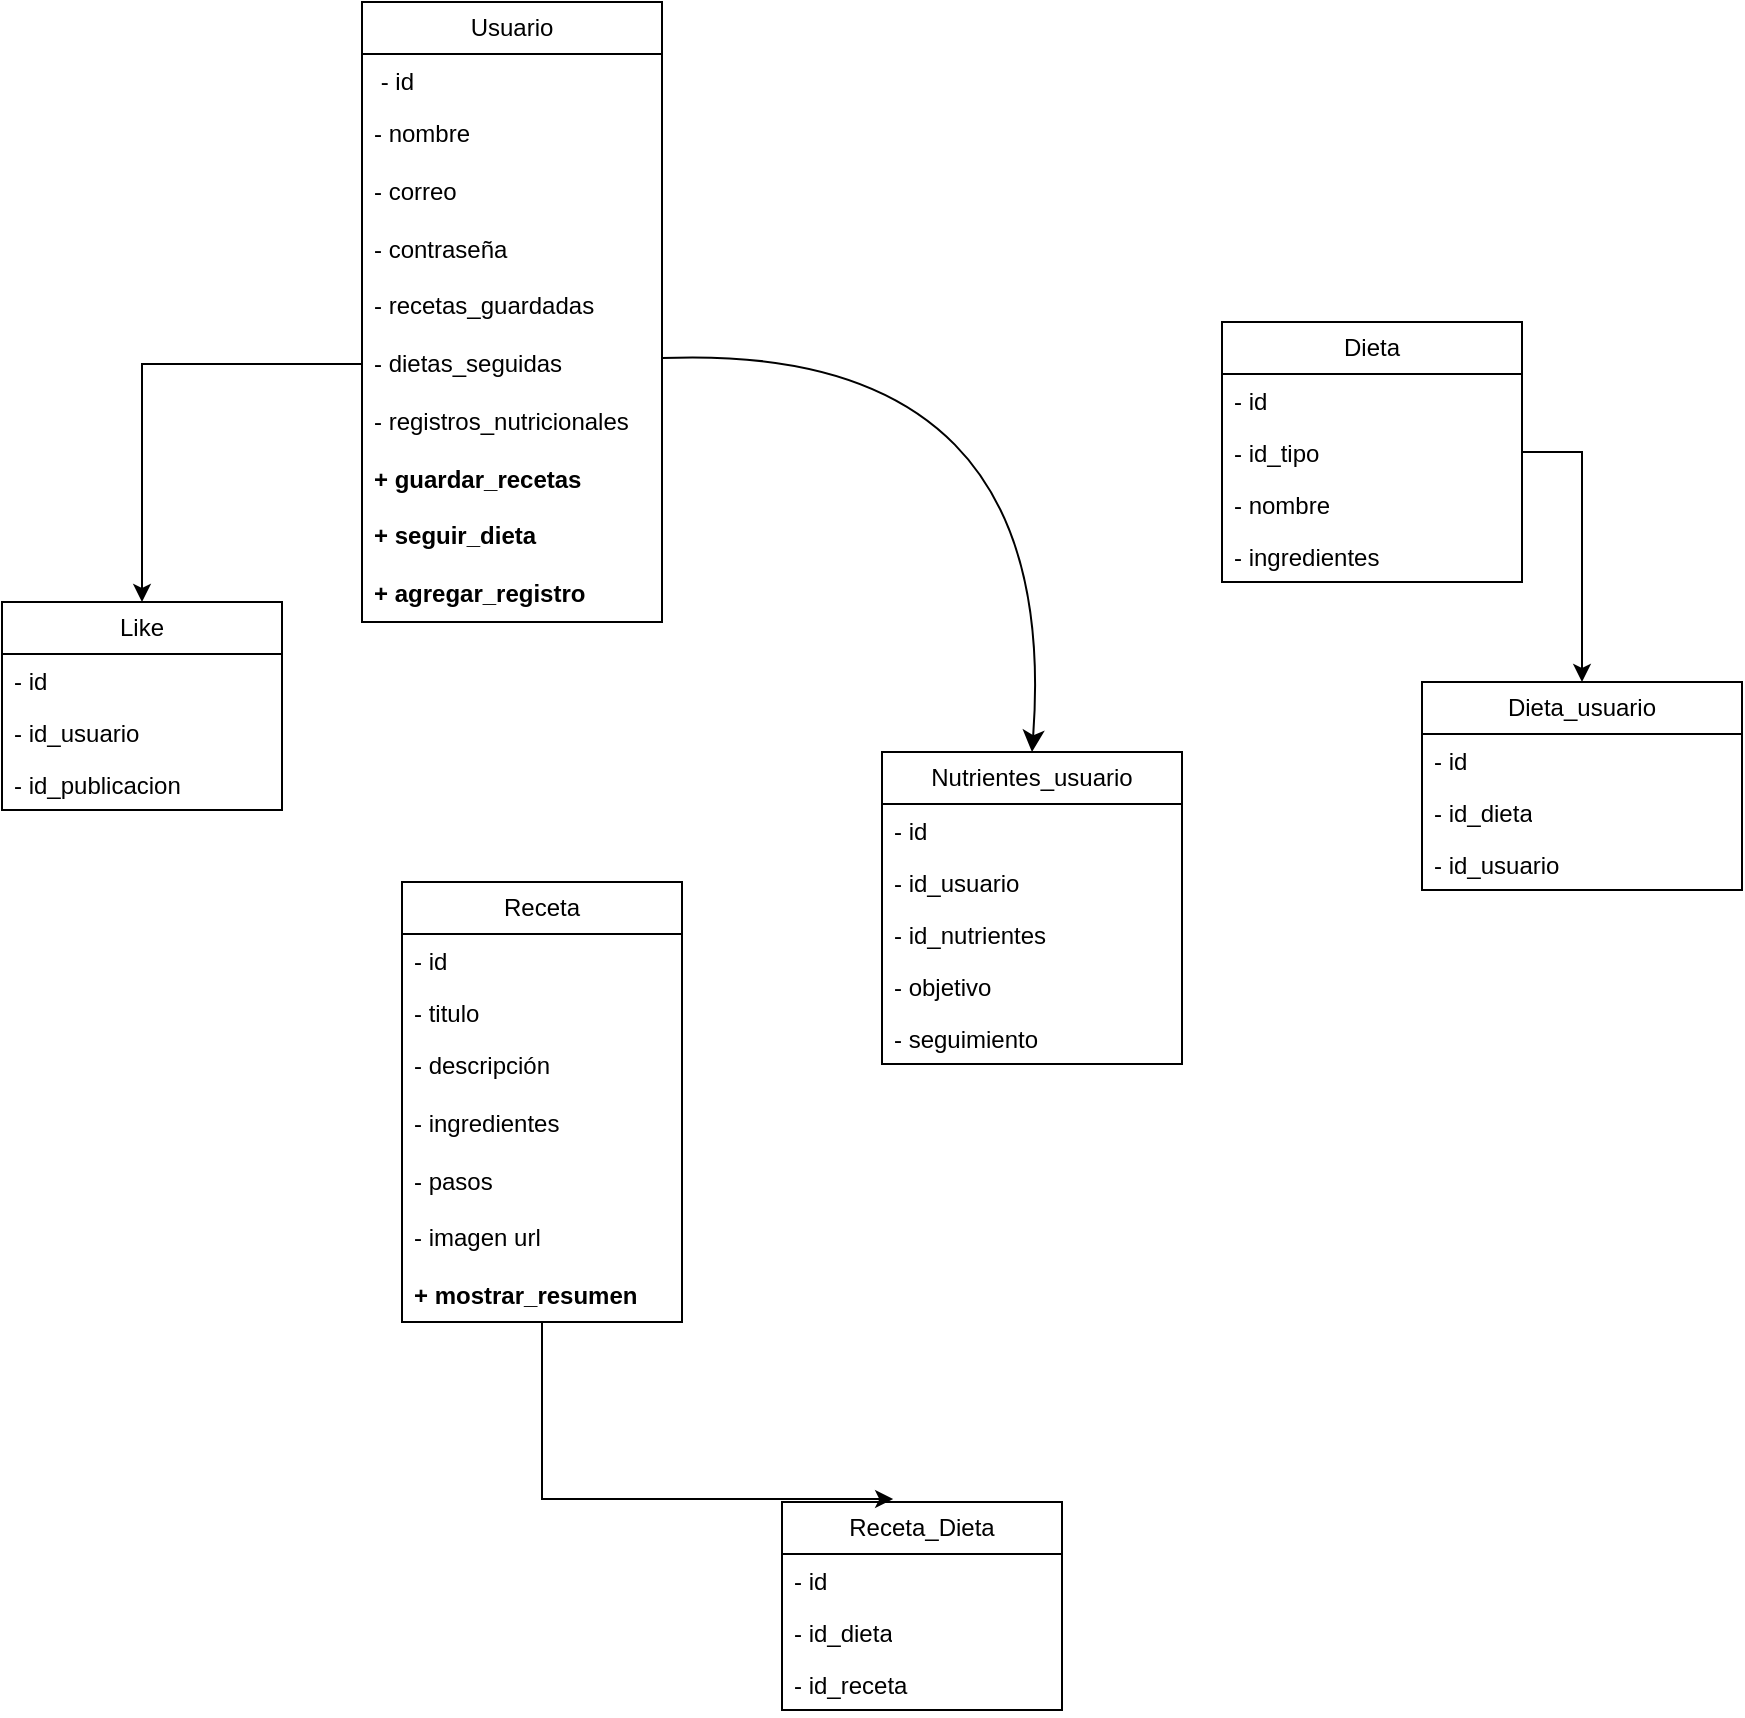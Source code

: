 <mxfile version="26.2.12">
  <diagram name="Página-1" id="uzrLceRWejNAUOOYLVbn">
    <mxGraphModel dx="2318" dy="877" grid="1" gridSize="10" guides="1" tooltips="1" connect="1" arrows="1" fold="1" page="1" pageScale="1" pageWidth="827" pageHeight="1169" math="0" shadow="0">
      <root>
        <mxCell id="0" />
        <mxCell id="1" parent="0" />
        <mxCell id="h6YS5ulp5o6iHtYIazb7-1" value="Usuario" style="swimlane;fontStyle=0;childLayout=stackLayout;horizontal=1;startSize=26;fillColor=none;horizontalStack=0;resizeParent=1;resizeParentMax=0;resizeLast=0;collapsible=1;marginBottom=0;whiteSpace=wrap;html=1;" parent="1" vertex="1">
          <mxGeometry x="50" y="20" width="150" height="310" as="geometry" />
        </mxCell>
        <mxCell id="h6YS5ulp5o6iHtYIazb7-2" value="&amp;nbsp;- id" style="text;strokeColor=none;fillColor=none;align=left;verticalAlign=top;spacingLeft=4;spacingRight=4;overflow=hidden;rotatable=0;points=[[0,0.5],[1,0.5]];portConstraint=eastwest;whiteSpace=wrap;html=1;" parent="h6YS5ulp5o6iHtYIazb7-1" vertex="1">
          <mxGeometry y="26" width="150" height="26" as="geometry" />
        </mxCell>
        <mxCell id="h6YS5ulp5o6iHtYIazb7-4" value="&lt;div&gt;- nombre&lt;/div&gt;&lt;div&gt;&lt;br&gt;&lt;/div&gt;&lt;div&gt;- correo&lt;/div&gt;&lt;div&gt;&lt;br&gt;&lt;/div&gt;&lt;div&gt;- contraseña&lt;/div&gt;&lt;div&gt;&lt;br&gt;&lt;/div&gt;&lt;div&gt;- recetas_guardadas&lt;/div&gt;&lt;div&gt;&lt;br&gt;&lt;/div&gt;&lt;div&gt;- dietas_seguidas&lt;/div&gt;&lt;div&gt;&lt;br&gt;&lt;/div&gt;&lt;div&gt;- registros_nutricionales&lt;/div&gt;&lt;div&gt;&lt;br&gt;&lt;/div&gt;&lt;div&gt;&lt;b&gt;+ guardar_recetas&lt;/b&gt;&lt;/div&gt;&lt;div&gt;&lt;br&gt;&lt;/div&gt;&lt;div&gt;&lt;b&gt;+ seguir_dieta&lt;/b&gt;&lt;/div&gt;&lt;div&gt;&lt;br&gt;&lt;/div&gt;&lt;div&gt;&lt;b&gt;+ agregar_registro&lt;/b&gt;&lt;/div&gt;" style="text;strokeColor=none;fillColor=none;align=left;verticalAlign=top;spacingLeft=4;spacingRight=4;overflow=hidden;rotatable=0;points=[[0,0.5],[1,0.5]];portConstraint=eastwest;whiteSpace=wrap;html=1;" parent="h6YS5ulp5o6iHtYIazb7-1" vertex="1">
          <mxGeometry y="52" width="150" height="258" as="geometry" />
        </mxCell>
        <mxCell id="h6YS5ulp5o6iHtYIazb7-5" value="Receta" style="swimlane;fontStyle=0;childLayout=stackLayout;horizontal=1;startSize=26;fillColor=none;horizontalStack=0;resizeParent=1;resizeParentMax=0;resizeLast=0;collapsible=1;marginBottom=0;whiteSpace=wrap;html=1;" parent="1" vertex="1">
          <mxGeometry x="70" y="460" width="140" height="220" as="geometry" />
        </mxCell>
        <mxCell id="h6YS5ulp5o6iHtYIazb7-6" value="- id" style="text;strokeColor=none;fillColor=none;align=left;verticalAlign=top;spacingLeft=4;spacingRight=4;overflow=hidden;rotatable=0;points=[[0,0.5],[1,0.5]];portConstraint=eastwest;whiteSpace=wrap;html=1;" parent="h6YS5ulp5o6iHtYIazb7-5" vertex="1">
          <mxGeometry y="26" width="140" height="26" as="geometry" />
        </mxCell>
        <mxCell id="h6YS5ulp5o6iHtYIazb7-7" value="- titulo" style="text;strokeColor=none;fillColor=none;align=left;verticalAlign=top;spacingLeft=4;spacingRight=4;overflow=hidden;rotatable=0;points=[[0,0.5],[1,0.5]];portConstraint=eastwest;whiteSpace=wrap;html=1;" parent="h6YS5ulp5o6iHtYIazb7-5" vertex="1">
          <mxGeometry y="52" width="140" height="26" as="geometry" />
        </mxCell>
        <mxCell id="h6YS5ulp5o6iHtYIazb7-8" value="- descripción&lt;div&gt;&lt;br&gt;&lt;/div&gt;&lt;div&gt;- ingredientes&lt;/div&gt;&lt;div&gt;&lt;br&gt;&lt;/div&gt;&lt;div&gt;- pasos&lt;/div&gt;&lt;div&gt;&lt;br&gt;&lt;/div&gt;&lt;div&gt;- imagen url&lt;/div&gt;&lt;div&gt;&lt;br&gt;&lt;/div&gt;&lt;div&gt;&lt;b&gt;+ mostrar_resumen&lt;/b&gt;&lt;/div&gt;&lt;div&gt;&lt;br&gt;&lt;/div&gt;" style="text;strokeColor=none;fillColor=none;align=left;verticalAlign=top;spacingLeft=4;spacingRight=4;overflow=hidden;rotatable=0;points=[[0,0.5],[1,0.5]];portConstraint=eastwest;whiteSpace=wrap;html=1;" parent="h6YS5ulp5o6iHtYIazb7-5" vertex="1">
          <mxGeometry y="78" width="140" height="142" as="geometry" />
        </mxCell>
        <mxCell id="h6YS5ulp5o6iHtYIazb7-9" value="Dieta_usuario" style="swimlane;fontStyle=0;childLayout=stackLayout;horizontal=1;startSize=26;fillColor=none;horizontalStack=0;resizeParent=1;resizeParentMax=0;resizeLast=0;collapsible=1;marginBottom=0;whiteSpace=wrap;html=1;" parent="1" vertex="1">
          <mxGeometry x="580" y="360" width="160" height="104" as="geometry" />
        </mxCell>
        <mxCell id="fl-wJtvdZNIg1EcsiFc5-22" value="- id" style="text;strokeColor=none;fillColor=none;align=left;verticalAlign=top;spacingLeft=4;spacingRight=4;overflow=hidden;rotatable=0;points=[[0,0.5],[1,0.5]];portConstraint=eastwest;whiteSpace=wrap;html=1;" parent="h6YS5ulp5o6iHtYIazb7-9" vertex="1">
          <mxGeometry y="26" width="160" height="26" as="geometry" />
        </mxCell>
        <mxCell id="fl-wJtvdZNIg1EcsiFc5-26" value="- id_dieta" style="text;strokeColor=none;fillColor=none;align=left;verticalAlign=top;spacingLeft=4;spacingRight=4;overflow=hidden;rotatable=0;points=[[0,0.5],[1,0.5]];portConstraint=eastwest;whiteSpace=wrap;html=1;" parent="h6YS5ulp5o6iHtYIazb7-9" vertex="1">
          <mxGeometry y="52" width="160" height="26" as="geometry" />
        </mxCell>
        <mxCell id="fl-wJtvdZNIg1EcsiFc5-25" value="- id_usuario" style="text;strokeColor=none;fillColor=none;align=left;verticalAlign=top;spacingLeft=4;spacingRight=4;overflow=hidden;rotatable=0;points=[[0,0.5],[1,0.5]];portConstraint=eastwest;whiteSpace=wrap;html=1;" parent="h6YS5ulp5o6iHtYIazb7-9" vertex="1">
          <mxGeometry y="78" width="160" height="26" as="geometry" />
        </mxCell>
        <mxCell id="h6YS5ulp5o6iHtYIazb7-13" value="Nutrientes_usuario" style="swimlane;fontStyle=0;childLayout=stackLayout;horizontal=1;startSize=26;fillColor=none;horizontalStack=0;resizeParent=1;resizeParentMax=0;resizeLast=0;collapsible=1;marginBottom=0;whiteSpace=wrap;html=1;" parent="1" vertex="1">
          <mxGeometry x="310" y="395" width="150" height="156" as="geometry" />
        </mxCell>
        <mxCell id="fl-wJtvdZNIg1EcsiFc5-28" value="- id" style="text;strokeColor=none;fillColor=none;align=left;verticalAlign=top;spacingLeft=4;spacingRight=4;overflow=hidden;rotatable=0;points=[[0,0.5],[1,0.5]];portConstraint=eastwest;whiteSpace=wrap;html=1;" parent="h6YS5ulp5o6iHtYIazb7-13" vertex="1">
          <mxGeometry y="26" width="150" height="26" as="geometry" />
        </mxCell>
        <mxCell id="fl-wJtvdZNIg1EcsiFc5-31" value="- id_usuario" style="text;strokeColor=none;fillColor=none;align=left;verticalAlign=top;spacingLeft=4;spacingRight=4;overflow=hidden;rotatable=0;points=[[0,0.5],[1,0.5]];portConstraint=eastwest;whiteSpace=wrap;html=1;" parent="h6YS5ulp5o6iHtYIazb7-13" vertex="1">
          <mxGeometry y="52" width="150" height="26" as="geometry" />
        </mxCell>
        <mxCell id="fl-wJtvdZNIg1EcsiFc5-30" value="- id_nutrientes" style="text;strokeColor=none;fillColor=none;align=left;verticalAlign=top;spacingLeft=4;spacingRight=4;overflow=hidden;rotatable=0;points=[[0,0.5],[1,0.5]];portConstraint=eastwest;whiteSpace=wrap;html=1;" parent="h6YS5ulp5o6iHtYIazb7-13" vertex="1">
          <mxGeometry y="78" width="150" height="26" as="geometry" />
        </mxCell>
        <mxCell id="fl-wJtvdZNIg1EcsiFc5-29" value="- objetivo" style="text;strokeColor=none;fillColor=none;align=left;verticalAlign=top;spacingLeft=4;spacingRight=4;overflow=hidden;rotatable=0;points=[[0,0.5],[1,0.5]];portConstraint=eastwest;whiteSpace=wrap;html=1;" parent="h6YS5ulp5o6iHtYIazb7-13" vertex="1">
          <mxGeometry y="104" width="150" height="26" as="geometry" />
        </mxCell>
        <mxCell id="fl-wJtvdZNIg1EcsiFc5-27" value="- seguimiento" style="text;strokeColor=none;fillColor=none;align=left;verticalAlign=top;spacingLeft=4;spacingRight=4;overflow=hidden;rotatable=0;points=[[0,0.5],[1,0.5]];portConstraint=eastwest;whiteSpace=wrap;html=1;" parent="h6YS5ulp5o6iHtYIazb7-13" vertex="1">
          <mxGeometry y="130" width="150" height="26" as="geometry" />
        </mxCell>
        <mxCell id="h6YS5ulp5o6iHtYIazb7-17" value="Dieta" style="swimlane;fontStyle=0;childLayout=stackLayout;horizontal=1;startSize=26;fillColor=none;horizontalStack=0;resizeParent=1;resizeParentMax=0;resizeLast=0;collapsible=1;marginBottom=0;whiteSpace=wrap;html=1;" parent="1" vertex="1">
          <mxGeometry x="480" y="180" width="150" height="130" as="geometry" />
        </mxCell>
        <mxCell id="fl-wJtvdZNIg1EcsiFc5-17" value="- id" style="text;strokeColor=none;fillColor=none;align=left;verticalAlign=top;spacingLeft=4;spacingRight=4;overflow=hidden;rotatable=0;points=[[0,0.5],[1,0.5]];portConstraint=eastwest;whiteSpace=wrap;html=1;" parent="h6YS5ulp5o6iHtYIazb7-17" vertex="1">
          <mxGeometry y="26" width="150" height="26" as="geometry" />
        </mxCell>
        <mxCell id="fl-wJtvdZNIg1EcsiFc5-19" value="- id_tipo" style="text;strokeColor=none;fillColor=none;align=left;verticalAlign=top;spacingLeft=4;spacingRight=4;overflow=hidden;rotatable=0;points=[[0,0.5],[1,0.5]];portConstraint=eastwest;whiteSpace=wrap;html=1;" parent="h6YS5ulp5o6iHtYIazb7-17" vertex="1">
          <mxGeometry y="52" width="150" height="26" as="geometry" />
        </mxCell>
        <mxCell id="fl-wJtvdZNIg1EcsiFc5-20" value="- nombre" style="text;strokeColor=none;fillColor=none;align=left;verticalAlign=top;spacingLeft=4;spacingRight=4;overflow=hidden;rotatable=0;points=[[0,0.5],[1,0.5]];portConstraint=eastwest;whiteSpace=wrap;html=1;" parent="h6YS5ulp5o6iHtYIazb7-17" vertex="1">
          <mxGeometry y="78" width="150" height="26" as="geometry" />
        </mxCell>
        <mxCell id="fl-wJtvdZNIg1EcsiFc5-18" value="- ingredientes" style="text;strokeColor=none;fillColor=none;align=left;verticalAlign=top;spacingLeft=4;spacingRight=4;overflow=hidden;rotatable=0;points=[[0,0.5],[1,0.5]];portConstraint=eastwest;whiteSpace=wrap;html=1;" parent="h6YS5ulp5o6iHtYIazb7-17" vertex="1">
          <mxGeometry y="104" width="150" height="26" as="geometry" />
        </mxCell>
        <mxCell id="fl-wJtvdZNIg1EcsiFc5-6" value="Receta_Dieta" style="swimlane;fontStyle=0;childLayout=stackLayout;horizontal=1;startSize=26;fillColor=none;horizontalStack=0;resizeParent=1;resizeParentMax=0;resizeLast=0;collapsible=1;marginBottom=0;whiteSpace=wrap;html=1;" parent="1" vertex="1">
          <mxGeometry x="260" y="770" width="140" height="104" as="geometry" />
        </mxCell>
        <mxCell id="fl-wJtvdZNIg1EcsiFc5-7" value="- id" style="text;strokeColor=none;fillColor=none;align=left;verticalAlign=top;spacingLeft=4;spacingRight=4;overflow=hidden;rotatable=0;points=[[0,0.5],[1,0.5]];portConstraint=eastwest;whiteSpace=wrap;html=1;" parent="fl-wJtvdZNIg1EcsiFc5-6" vertex="1">
          <mxGeometry y="26" width="140" height="26" as="geometry" />
        </mxCell>
        <mxCell id="fl-wJtvdZNIg1EcsiFc5-11" value="- id_dieta" style="text;strokeColor=none;fillColor=none;align=left;verticalAlign=top;spacingLeft=4;spacingRight=4;overflow=hidden;rotatable=0;points=[[0,0.5],[1,0.5]];portConstraint=eastwest;whiteSpace=wrap;html=1;" parent="fl-wJtvdZNIg1EcsiFc5-6" vertex="1">
          <mxGeometry y="52" width="140" height="26" as="geometry" />
        </mxCell>
        <mxCell id="fl-wJtvdZNIg1EcsiFc5-8" value="- id_receta" style="text;strokeColor=none;fillColor=none;align=left;verticalAlign=top;spacingLeft=4;spacingRight=4;overflow=hidden;rotatable=0;points=[[0,0.5],[1,0.5]];portConstraint=eastwest;whiteSpace=wrap;html=1;" parent="fl-wJtvdZNIg1EcsiFc5-6" vertex="1">
          <mxGeometry y="78" width="140" height="26" as="geometry" />
        </mxCell>
        <mxCell id="fl-wJtvdZNIg1EcsiFc5-10" style="edgeStyle=orthogonalEdgeStyle;rounded=0;orthogonalLoop=1;jettySize=auto;html=1;entryX=0.397;entryY=-0.014;entryDx=0;entryDy=0;entryPerimeter=0;" parent="1" source="h6YS5ulp5o6iHtYIazb7-8" target="fl-wJtvdZNIg1EcsiFc5-6" edge="1">
          <mxGeometry relative="1" as="geometry">
            <Array as="points">
              <mxPoint x="140" y="769" />
            </Array>
          </mxGeometry>
        </mxCell>
        <mxCell id="fl-wJtvdZNIg1EcsiFc5-12" value="Like" style="swimlane;fontStyle=0;childLayout=stackLayout;horizontal=1;startSize=26;fillColor=none;horizontalStack=0;resizeParent=1;resizeParentMax=0;resizeLast=0;collapsible=1;marginBottom=0;whiteSpace=wrap;html=1;" parent="1" vertex="1">
          <mxGeometry x="-130" y="320" width="140" height="104" as="geometry" />
        </mxCell>
        <mxCell id="fl-wJtvdZNIg1EcsiFc5-13" value="- id" style="text;strokeColor=none;fillColor=none;align=left;verticalAlign=top;spacingLeft=4;spacingRight=4;overflow=hidden;rotatable=0;points=[[0,0.5],[1,0.5]];portConstraint=eastwest;whiteSpace=wrap;html=1;" parent="fl-wJtvdZNIg1EcsiFc5-12" vertex="1">
          <mxGeometry y="26" width="140" height="26" as="geometry" />
        </mxCell>
        <mxCell id="fl-wJtvdZNIg1EcsiFc5-14" value="- id_usuario" style="text;strokeColor=none;fillColor=none;align=left;verticalAlign=top;spacingLeft=4;spacingRight=4;overflow=hidden;rotatable=0;points=[[0,0.5],[1,0.5]];portConstraint=eastwest;whiteSpace=wrap;html=1;" parent="fl-wJtvdZNIg1EcsiFc5-12" vertex="1">
          <mxGeometry y="52" width="140" height="26" as="geometry" />
        </mxCell>
        <mxCell id="fl-wJtvdZNIg1EcsiFc5-15" value="- id_publicacion" style="text;strokeColor=none;fillColor=none;align=left;verticalAlign=top;spacingLeft=4;spacingRight=4;overflow=hidden;rotatable=0;points=[[0,0.5],[1,0.5]];portConstraint=eastwest;whiteSpace=wrap;html=1;" parent="fl-wJtvdZNIg1EcsiFc5-12" vertex="1">
          <mxGeometry y="78" width="140" height="26" as="geometry" />
        </mxCell>
        <mxCell id="fl-wJtvdZNIg1EcsiFc5-16" style="edgeStyle=orthogonalEdgeStyle;rounded=0;orthogonalLoop=1;jettySize=auto;html=1;entryX=0.5;entryY=0;entryDx=0;entryDy=0;" parent="1" source="h6YS5ulp5o6iHtYIazb7-4" target="fl-wJtvdZNIg1EcsiFc5-12" edge="1">
          <mxGeometry relative="1" as="geometry" />
        </mxCell>
        <mxCell id="fl-wJtvdZNIg1EcsiFc5-21" style="edgeStyle=orthogonalEdgeStyle;rounded=0;orthogonalLoop=1;jettySize=auto;html=1;entryX=0.5;entryY=0;entryDx=0;entryDy=0;" parent="1" source="fl-wJtvdZNIg1EcsiFc5-19" target="h6YS5ulp5o6iHtYIazb7-9" edge="1">
          <mxGeometry relative="1" as="geometry" />
        </mxCell>
        <mxCell id="8iFj2HoA6k2AIkWwZGq_-1" style="edgeStyle=none;curved=1;rounded=0;orthogonalLoop=1;jettySize=auto;html=1;entryX=0.5;entryY=0;entryDx=0;entryDy=0;fontSize=12;startSize=8;endSize=8;" edge="1" parent="1" source="h6YS5ulp5o6iHtYIazb7-4" target="h6YS5ulp5o6iHtYIazb7-13">
          <mxGeometry relative="1" as="geometry">
            <Array as="points">
              <mxPoint x="400" y="190" />
            </Array>
          </mxGeometry>
        </mxCell>
      </root>
    </mxGraphModel>
  </diagram>
</mxfile>

